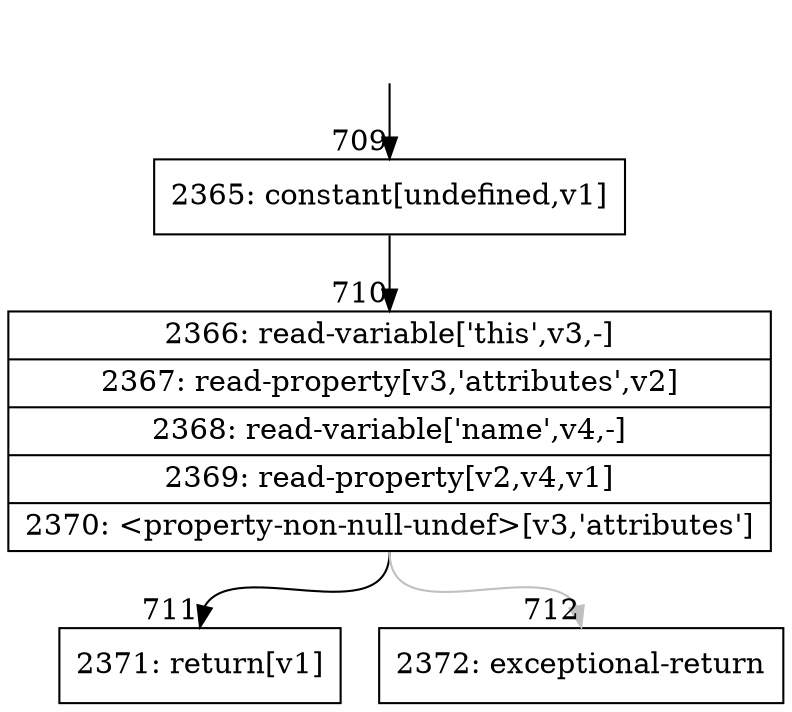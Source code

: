 digraph {
rankdir="TD"
BB_entry72[shape=none,label=""];
BB_entry72 -> BB709 [tailport=s, headport=n, headlabel="    709"]
BB709 [shape=record label="{2365: constant[undefined,v1]}" ] 
BB709 -> BB710 [tailport=s, headport=n, headlabel="      710"]
BB710 [shape=record label="{2366: read-variable['this',v3,-]|2367: read-property[v3,'attributes',v2]|2368: read-variable['name',v4,-]|2369: read-property[v2,v4,v1]|2370: \<property-non-null-undef\>[v3,'attributes']}" ] 
BB710 -> BB711 [tailport=s, headport=n, headlabel="      711"]
BB710 -> BB712 [tailport=s, headport=n, color=gray, headlabel="      712"]
BB711 [shape=record label="{2371: return[v1]}" ] 
BB712 [shape=record label="{2372: exceptional-return}" ] 
//#$~ 738
}
